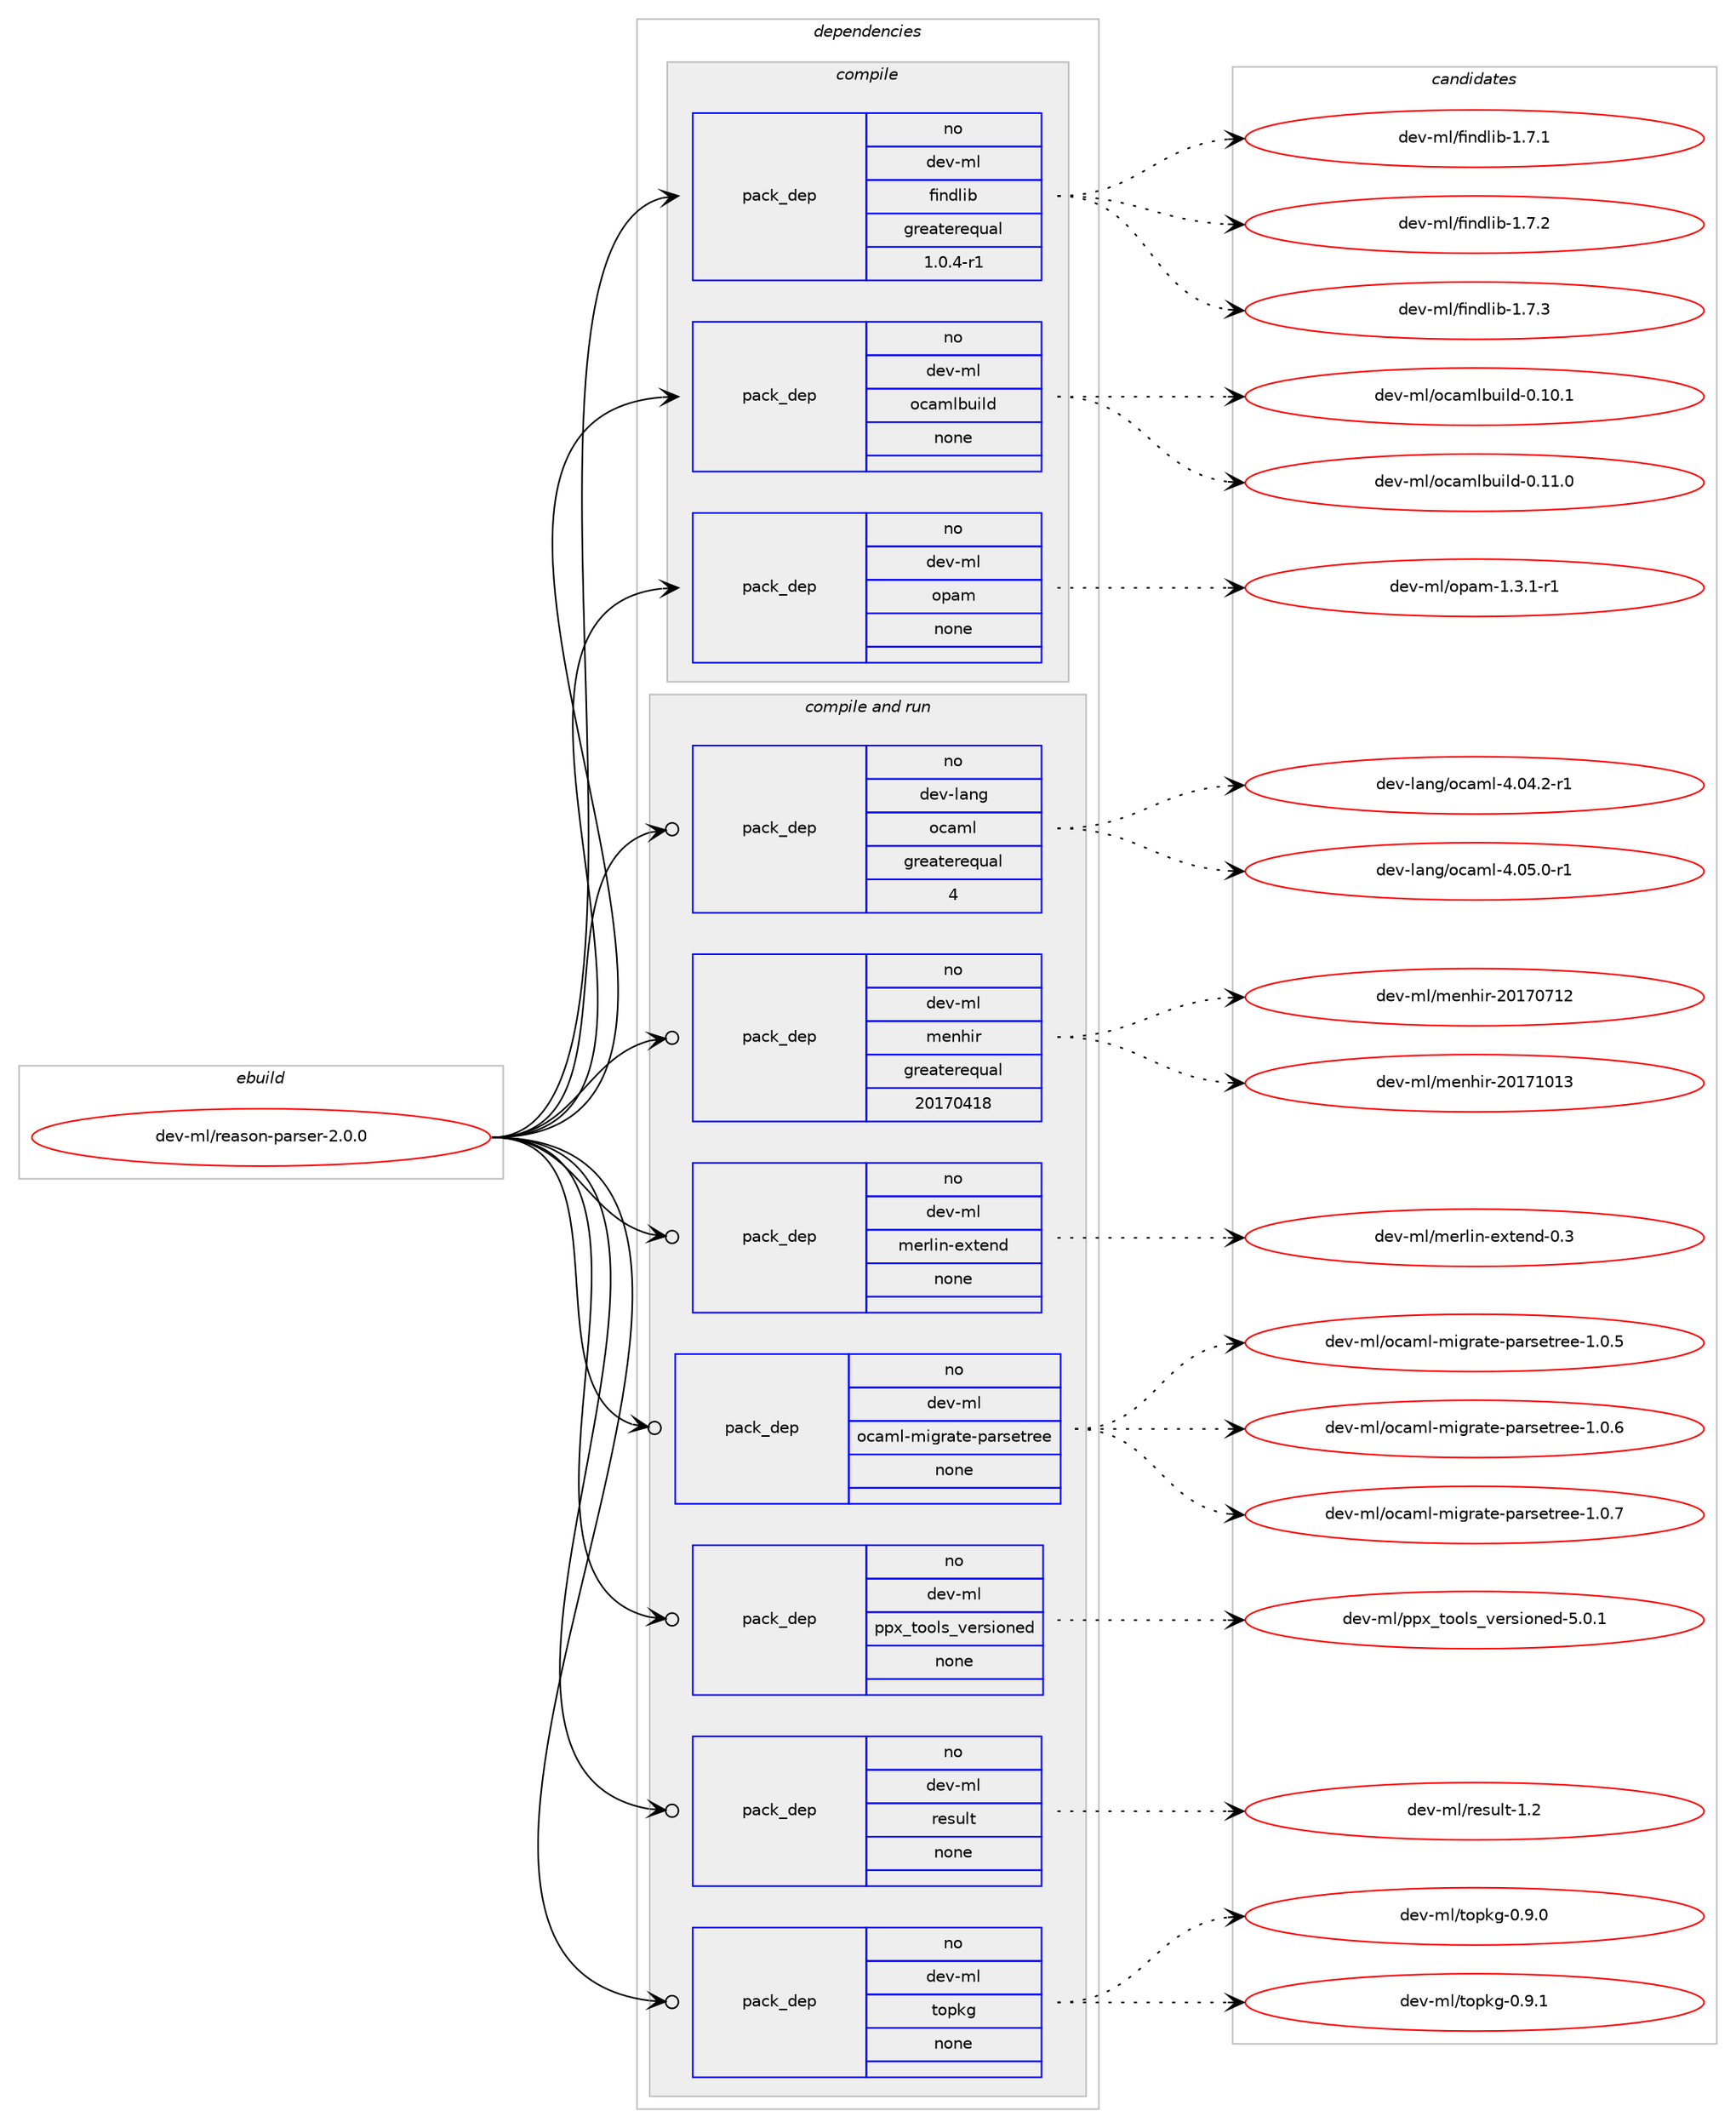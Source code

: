 digraph prolog {

# *************
# Graph options
# *************

newrank=true;
concentrate=true;
compound=true;
graph [rankdir=LR,fontname=Helvetica,fontsize=10,ranksep=1.5];#, ranksep=2.5, nodesep=0.2];
edge  [arrowhead=vee];
node  [fontname=Helvetica,fontsize=10];

# **********
# The ebuild
# **********

subgraph cluster_leftcol {
color=gray;
rank=same;
label=<<i>ebuild</i>>;
id [label="dev-ml/reason-parser-2.0.0", color=red, width=4, href="../dev-ml/reason-parser-2.0.0.svg"];
}

# ****************
# The dependencies
# ****************

subgraph cluster_midcol {
color=gray;
label=<<i>dependencies</i>>;
subgraph cluster_compile {
fillcolor="#eeeeee";
style=filled;
label=<<i>compile</i>>;
subgraph pack985695 {
dependency1376358 [label=<<TABLE BORDER="0" CELLBORDER="1" CELLSPACING="0" CELLPADDING="4" WIDTH="220"><TR><TD ROWSPAN="6" CELLPADDING="30">pack_dep</TD></TR><TR><TD WIDTH="110">no</TD></TR><TR><TD>dev-ml</TD></TR><TR><TD>findlib</TD></TR><TR><TD>greaterequal</TD></TR><TR><TD>1.0.4-r1</TD></TR></TABLE>>, shape=none, color=blue];
}
id:e -> dependency1376358:w [weight=20,style="solid",arrowhead="vee"];
subgraph pack985696 {
dependency1376359 [label=<<TABLE BORDER="0" CELLBORDER="1" CELLSPACING="0" CELLPADDING="4" WIDTH="220"><TR><TD ROWSPAN="6" CELLPADDING="30">pack_dep</TD></TR><TR><TD WIDTH="110">no</TD></TR><TR><TD>dev-ml</TD></TR><TR><TD>ocamlbuild</TD></TR><TR><TD>none</TD></TR><TR><TD></TD></TR></TABLE>>, shape=none, color=blue];
}
id:e -> dependency1376359:w [weight=20,style="solid",arrowhead="vee"];
subgraph pack985697 {
dependency1376360 [label=<<TABLE BORDER="0" CELLBORDER="1" CELLSPACING="0" CELLPADDING="4" WIDTH="220"><TR><TD ROWSPAN="6" CELLPADDING="30">pack_dep</TD></TR><TR><TD WIDTH="110">no</TD></TR><TR><TD>dev-ml</TD></TR><TR><TD>opam</TD></TR><TR><TD>none</TD></TR><TR><TD></TD></TR></TABLE>>, shape=none, color=blue];
}
id:e -> dependency1376360:w [weight=20,style="solid",arrowhead="vee"];
}
subgraph cluster_compileandrun {
fillcolor="#eeeeee";
style=filled;
label=<<i>compile and run</i>>;
subgraph pack985698 {
dependency1376361 [label=<<TABLE BORDER="0" CELLBORDER="1" CELLSPACING="0" CELLPADDING="4" WIDTH="220"><TR><TD ROWSPAN="6" CELLPADDING="30">pack_dep</TD></TR><TR><TD WIDTH="110">no</TD></TR><TR><TD>dev-lang</TD></TR><TR><TD>ocaml</TD></TR><TR><TD>greaterequal</TD></TR><TR><TD>4</TD></TR></TABLE>>, shape=none, color=blue];
}
id:e -> dependency1376361:w [weight=20,style="solid",arrowhead="odotvee"];
subgraph pack985699 {
dependency1376362 [label=<<TABLE BORDER="0" CELLBORDER="1" CELLSPACING="0" CELLPADDING="4" WIDTH="220"><TR><TD ROWSPAN="6" CELLPADDING="30">pack_dep</TD></TR><TR><TD WIDTH="110">no</TD></TR><TR><TD>dev-ml</TD></TR><TR><TD>menhir</TD></TR><TR><TD>greaterequal</TD></TR><TR><TD>20170418</TD></TR></TABLE>>, shape=none, color=blue];
}
id:e -> dependency1376362:w [weight=20,style="solid",arrowhead="odotvee"];
subgraph pack985700 {
dependency1376363 [label=<<TABLE BORDER="0" CELLBORDER="1" CELLSPACING="0" CELLPADDING="4" WIDTH="220"><TR><TD ROWSPAN="6" CELLPADDING="30">pack_dep</TD></TR><TR><TD WIDTH="110">no</TD></TR><TR><TD>dev-ml</TD></TR><TR><TD>merlin-extend</TD></TR><TR><TD>none</TD></TR><TR><TD></TD></TR></TABLE>>, shape=none, color=blue];
}
id:e -> dependency1376363:w [weight=20,style="solid",arrowhead="odotvee"];
subgraph pack985701 {
dependency1376364 [label=<<TABLE BORDER="0" CELLBORDER="1" CELLSPACING="0" CELLPADDING="4" WIDTH="220"><TR><TD ROWSPAN="6" CELLPADDING="30">pack_dep</TD></TR><TR><TD WIDTH="110">no</TD></TR><TR><TD>dev-ml</TD></TR><TR><TD>ocaml-migrate-parsetree</TD></TR><TR><TD>none</TD></TR><TR><TD></TD></TR></TABLE>>, shape=none, color=blue];
}
id:e -> dependency1376364:w [weight=20,style="solid",arrowhead="odotvee"];
subgraph pack985702 {
dependency1376365 [label=<<TABLE BORDER="0" CELLBORDER="1" CELLSPACING="0" CELLPADDING="4" WIDTH="220"><TR><TD ROWSPAN="6" CELLPADDING="30">pack_dep</TD></TR><TR><TD WIDTH="110">no</TD></TR><TR><TD>dev-ml</TD></TR><TR><TD>ppx_tools_versioned</TD></TR><TR><TD>none</TD></TR><TR><TD></TD></TR></TABLE>>, shape=none, color=blue];
}
id:e -> dependency1376365:w [weight=20,style="solid",arrowhead="odotvee"];
subgraph pack985703 {
dependency1376366 [label=<<TABLE BORDER="0" CELLBORDER="1" CELLSPACING="0" CELLPADDING="4" WIDTH="220"><TR><TD ROWSPAN="6" CELLPADDING="30">pack_dep</TD></TR><TR><TD WIDTH="110">no</TD></TR><TR><TD>dev-ml</TD></TR><TR><TD>result</TD></TR><TR><TD>none</TD></TR><TR><TD></TD></TR></TABLE>>, shape=none, color=blue];
}
id:e -> dependency1376366:w [weight=20,style="solid",arrowhead="odotvee"];
subgraph pack985704 {
dependency1376367 [label=<<TABLE BORDER="0" CELLBORDER="1" CELLSPACING="0" CELLPADDING="4" WIDTH="220"><TR><TD ROWSPAN="6" CELLPADDING="30">pack_dep</TD></TR><TR><TD WIDTH="110">no</TD></TR><TR><TD>dev-ml</TD></TR><TR><TD>topkg</TD></TR><TR><TD>none</TD></TR><TR><TD></TD></TR></TABLE>>, shape=none, color=blue];
}
id:e -> dependency1376367:w [weight=20,style="solid",arrowhead="odotvee"];
}
subgraph cluster_run {
fillcolor="#eeeeee";
style=filled;
label=<<i>run</i>>;
}
}

# **************
# The candidates
# **************

subgraph cluster_choices {
rank=same;
color=gray;
label=<<i>candidates</i>>;

subgraph choice985695 {
color=black;
nodesep=1;
choice100101118451091084710210511010010810598454946554649 [label="dev-ml/findlib-1.7.1", color=red, width=4,href="../dev-ml/findlib-1.7.1.svg"];
choice100101118451091084710210511010010810598454946554650 [label="dev-ml/findlib-1.7.2", color=red, width=4,href="../dev-ml/findlib-1.7.2.svg"];
choice100101118451091084710210511010010810598454946554651 [label="dev-ml/findlib-1.7.3", color=red, width=4,href="../dev-ml/findlib-1.7.3.svg"];
dependency1376358:e -> choice100101118451091084710210511010010810598454946554649:w [style=dotted,weight="100"];
dependency1376358:e -> choice100101118451091084710210511010010810598454946554650:w [style=dotted,weight="100"];
dependency1376358:e -> choice100101118451091084710210511010010810598454946554651:w [style=dotted,weight="100"];
}
subgraph choice985696 {
color=black;
nodesep=1;
choice100101118451091084711199971091089811710510810045484649484649 [label="dev-ml/ocamlbuild-0.10.1", color=red, width=4,href="../dev-ml/ocamlbuild-0.10.1.svg"];
choice100101118451091084711199971091089811710510810045484649494648 [label="dev-ml/ocamlbuild-0.11.0", color=red, width=4,href="../dev-ml/ocamlbuild-0.11.0.svg"];
dependency1376359:e -> choice100101118451091084711199971091089811710510810045484649484649:w [style=dotted,weight="100"];
dependency1376359:e -> choice100101118451091084711199971091089811710510810045484649494648:w [style=dotted,weight="100"];
}
subgraph choice985697 {
color=black;
nodesep=1;
choice1001011184510910847111112971094549465146494511449 [label="dev-ml/opam-1.3.1-r1", color=red, width=4,href="../dev-ml/opam-1.3.1-r1.svg"];
dependency1376360:e -> choice1001011184510910847111112971094549465146494511449:w [style=dotted,weight="100"];
}
subgraph choice985698 {
color=black;
nodesep=1;
choice1001011184510897110103471119997109108455246485246504511449 [label="dev-lang/ocaml-4.04.2-r1", color=red, width=4,href="../dev-lang/ocaml-4.04.2-r1.svg"];
choice1001011184510897110103471119997109108455246485346484511449 [label="dev-lang/ocaml-4.05.0-r1", color=red, width=4,href="../dev-lang/ocaml-4.05.0-r1.svg"];
dependency1376361:e -> choice1001011184510897110103471119997109108455246485246504511449:w [style=dotted,weight="100"];
dependency1376361:e -> choice1001011184510897110103471119997109108455246485346484511449:w [style=dotted,weight="100"];
}
subgraph choice985699 {
color=black;
nodesep=1;
choice1001011184510910847109101110104105114455048495548554950 [label="dev-ml/menhir-20170712", color=red, width=4,href="../dev-ml/menhir-20170712.svg"];
choice1001011184510910847109101110104105114455048495549484951 [label="dev-ml/menhir-20171013", color=red, width=4,href="../dev-ml/menhir-20171013.svg"];
dependency1376362:e -> choice1001011184510910847109101110104105114455048495548554950:w [style=dotted,weight="100"];
dependency1376362:e -> choice1001011184510910847109101110104105114455048495549484951:w [style=dotted,weight="100"];
}
subgraph choice985700 {
color=black;
nodesep=1;
choice10010111845109108471091011141081051104510112011610111010045484651 [label="dev-ml/merlin-extend-0.3", color=red, width=4,href="../dev-ml/merlin-extend-0.3.svg"];
dependency1376363:e -> choice10010111845109108471091011141081051104510112011610111010045484651:w [style=dotted,weight="100"];
}
subgraph choice985701 {
color=black;
nodesep=1;
choice1001011184510910847111999710910845109105103114971161014511297114115101116114101101454946484653 [label="dev-ml/ocaml-migrate-parsetree-1.0.5", color=red, width=4,href="../dev-ml/ocaml-migrate-parsetree-1.0.5.svg"];
choice1001011184510910847111999710910845109105103114971161014511297114115101116114101101454946484654 [label="dev-ml/ocaml-migrate-parsetree-1.0.6", color=red, width=4,href="../dev-ml/ocaml-migrate-parsetree-1.0.6.svg"];
choice1001011184510910847111999710910845109105103114971161014511297114115101116114101101454946484655 [label="dev-ml/ocaml-migrate-parsetree-1.0.7", color=red, width=4,href="../dev-ml/ocaml-migrate-parsetree-1.0.7.svg"];
dependency1376364:e -> choice1001011184510910847111999710910845109105103114971161014511297114115101116114101101454946484653:w [style=dotted,weight="100"];
dependency1376364:e -> choice1001011184510910847111999710910845109105103114971161014511297114115101116114101101454946484654:w [style=dotted,weight="100"];
dependency1376364:e -> choice1001011184510910847111999710910845109105103114971161014511297114115101116114101101454946484655:w [style=dotted,weight="100"];
}
subgraph choice985702 {
color=black;
nodesep=1;
choice10010111845109108471121121209511611111110811595118101114115105111110101100455346484649 [label="dev-ml/ppx_tools_versioned-5.0.1", color=red, width=4,href="../dev-ml/ppx_tools_versioned-5.0.1.svg"];
dependency1376365:e -> choice10010111845109108471121121209511611111110811595118101114115105111110101100455346484649:w [style=dotted,weight="100"];
}
subgraph choice985703 {
color=black;
nodesep=1;
choice100101118451091084711410111511710811645494650 [label="dev-ml/result-1.2", color=red, width=4,href="../dev-ml/result-1.2.svg"];
dependency1376366:e -> choice100101118451091084711410111511710811645494650:w [style=dotted,weight="100"];
}
subgraph choice985704 {
color=black;
nodesep=1;
choice1001011184510910847116111112107103454846574648 [label="dev-ml/topkg-0.9.0", color=red, width=4,href="../dev-ml/topkg-0.9.0.svg"];
choice1001011184510910847116111112107103454846574649 [label="dev-ml/topkg-0.9.1", color=red, width=4,href="../dev-ml/topkg-0.9.1.svg"];
dependency1376367:e -> choice1001011184510910847116111112107103454846574648:w [style=dotted,weight="100"];
dependency1376367:e -> choice1001011184510910847116111112107103454846574649:w [style=dotted,weight="100"];
}
}

}
